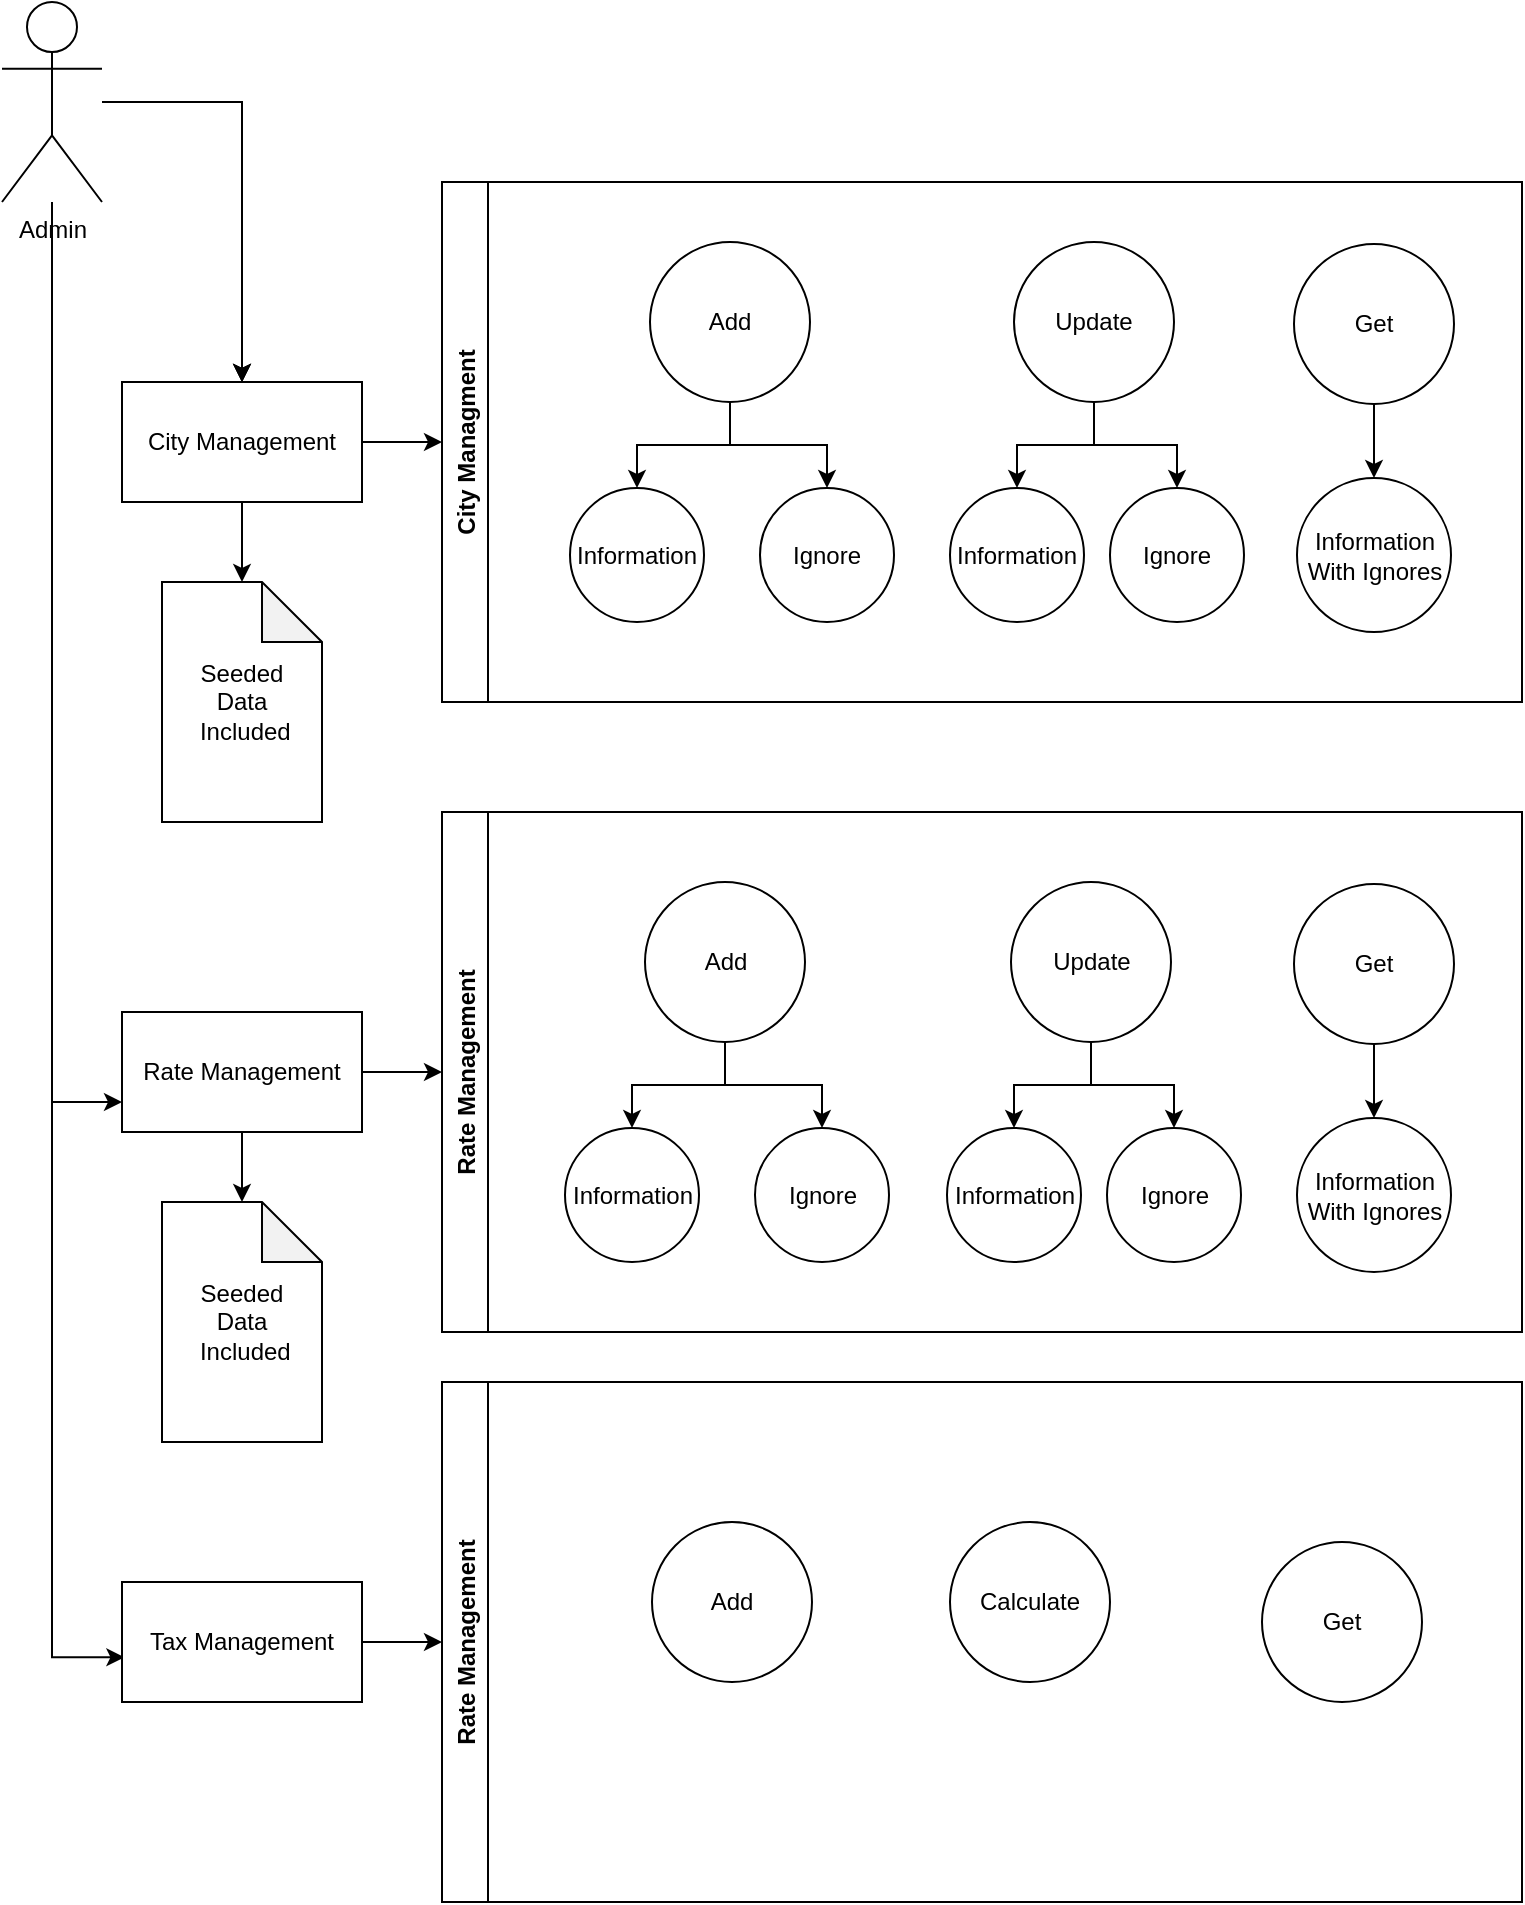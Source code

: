 <mxfile version="16.5.1" type="device"><diagram id="XLqmyFa2GfaUnLBV6Pem" name="Page-1"><mxGraphModel dx="1038" dy="641" grid="1" gridSize="10" guides="1" tooltips="1" connect="1" arrows="1" fold="1" page="1" pageScale="1" pageWidth="850" pageHeight="1100" math="0" shadow="0"><root><mxCell id="0"/><mxCell id="1" parent="0"/><mxCell id="VMYcTkZS1b84cFq2-l6k-50" style="edgeStyle=orthogonalEdgeStyle;rounded=0;orthogonalLoop=1;jettySize=auto;html=1;" edge="1" parent="1" source="VMYcTkZS1b84cFq2-l6k-1" target="VMYcTkZS1b84cFq2-l6k-2"><mxGeometry relative="1" as="geometry"/></mxCell><mxCell id="VMYcTkZS1b84cFq2-l6k-58" value="" style="edgeStyle=orthogonalEdgeStyle;rounded=0;orthogonalLoop=1;jettySize=auto;html=1;" edge="1" parent="1" source="VMYcTkZS1b84cFq2-l6k-1" target="VMYcTkZS1b84cFq2-l6k-2"><mxGeometry relative="1" as="geometry"/></mxCell><mxCell id="VMYcTkZS1b84cFq2-l6k-59" style="edgeStyle=orthogonalEdgeStyle;rounded=0;orthogonalLoop=1;jettySize=auto;html=1;entryX=0;entryY=0.75;entryDx=0;entryDy=0;" edge="1" parent="1" source="VMYcTkZS1b84cFq2-l6k-1" target="VMYcTkZS1b84cFq2-l6k-3"><mxGeometry relative="1" as="geometry"><Array as="points"><mxPoint x="45" y="660"/></Array></mxGeometry></mxCell><mxCell id="VMYcTkZS1b84cFq2-l6k-60" value="" style="edgeStyle=orthogonalEdgeStyle;rounded=0;orthogonalLoop=1;jettySize=auto;html=1;" edge="1" parent="1" source="VMYcTkZS1b84cFq2-l6k-1" target="VMYcTkZS1b84cFq2-l6k-2"><mxGeometry relative="1" as="geometry"/></mxCell><mxCell id="VMYcTkZS1b84cFq2-l6k-61" style="edgeStyle=orthogonalEdgeStyle;rounded=0;orthogonalLoop=1;jettySize=auto;html=1;entryX=0.01;entryY=0.627;entryDx=0;entryDy=0;entryPerimeter=0;" edge="1" parent="1" source="VMYcTkZS1b84cFq2-l6k-1" target="VMYcTkZS1b84cFq2-l6k-4"><mxGeometry relative="1" as="geometry"><Array as="points"><mxPoint x="45" y="938"/></Array></mxGeometry></mxCell><mxCell id="VMYcTkZS1b84cFq2-l6k-1" value="Admin" style="shape=umlActor;verticalLabelPosition=bottom;verticalAlign=top;html=1;outlineConnect=0;" vertex="1" parent="1"><mxGeometry x="20" y="110" width="50" height="100" as="geometry"/></mxCell><mxCell id="VMYcTkZS1b84cFq2-l6k-49" style="edgeStyle=orthogonalEdgeStyle;rounded=0;orthogonalLoop=1;jettySize=auto;html=1;exitX=1;exitY=0.5;exitDx=0;exitDy=0;entryX=0;entryY=0.5;entryDx=0;entryDy=0;" edge="1" parent="1" source="VMYcTkZS1b84cFq2-l6k-2" target="VMYcTkZS1b84cFq2-l6k-48"><mxGeometry relative="1" as="geometry"/></mxCell><mxCell id="VMYcTkZS1b84cFq2-l6k-63" style="edgeStyle=orthogonalEdgeStyle;rounded=0;orthogonalLoop=1;jettySize=auto;html=1;" edge="1" parent="1" source="VMYcTkZS1b84cFq2-l6k-2" target="VMYcTkZS1b84cFq2-l6k-62"><mxGeometry relative="1" as="geometry"/></mxCell><mxCell id="VMYcTkZS1b84cFq2-l6k-2" value="City Management" style="rounded=0;whiteSpace=wrap;html=1;" vertex="1" parent="1"><mxGeometry x="80" y="300" width="120" height="60" as="geometry"/></mxCell><mxCell id="VMYcTkZS1b84cFq2-l6k-53" style="edgeStyle=orthogonalEdgeStyle;rounded=0;orthogonalLoop=1;jettySize=auto;html=1;entryX=0;entryY=0.5;entryDx=0;entryDy=0;" edge="1" parent="1" source="VMYcTkZS1b84cFq2-l6k-3" target="VMYcTkZS1b84cFq2-l6k-52"><mxGeometry relative="1" as="geometry"/></mxCell><mxCell id="VMYcTkZS1b84cFq2-l6k-65" style="edgeStyle=orthogonalEdgeStyle;rounded=0;orthogonalLoop=1;jettySize=auto;html=1;" edge="1" parent="1" source="VMYcTkZS1b84cFq2-l6k-3" target="VMYcTkZS1b84cFq2-l6k-64"><mxGeometry relative="1" as="geometry"/></mxCell><mxCell id="VMYcTkZS1b84cFq2-l6k-3" value="Rate Management" style="rounded=0;whiteSpace=wrap;html=1;" vertex="1" parent="1"><mxGeometry x="80" y="615" width="120" height="60" as="geometry"/></mxCell><mxCell id="VMYcTkZS1b84cFq2-l6k-55" style="edgeStyle=orthogonalEdgeStyle;rounded=0;orthogonalLoop=1;jettySize=auto;html=1;" edge="1" parent="1" source="VMYcTkZS1b84cFq2-l6k-4" target="VMYcTkZS1b84cFq2-l6k-54"><mxGeometry relative="1" as="geometry"/></mxCell><mxCell id="VMYcTkZS1b84cFq2-l6k-4" value="Tax Management" style="rounded=0;whiteSpace=wrap;html=1;" vertex="1" parent="1"><mxGeometry x="80" y="900" width="120" height="60" as="geometry"/></mxCell><mxCell id="VMYcTkZS1b84cFq2-l6k-16" value="" style="edgeStyle=orthogonalEdgeStyle;rounded=0;orthogonalLoop=1;jettySize=auto;html=1;" edge="1" parent="1" source="VMYcTkZS1b84cFq2-l6k-9" target="VMYcTkZS1b84cFq2-l6k-15"><mxGeometry relative="1" as="geometry"/></mxCell><mxCell id="VMYcTkZS1b84cFq2-l6k-18" style="edgeStyle=orthogonalEdgeStyle;rounded=0;orthogonalLoop=1;jettySize=auto;html=1;" edge="1" parent="1" source="VMYcTkZS1b84cFq2-l6k-9" target="VMYcTkZS1b84cFq2-l6k-17"><mxGeometry relative="1" as="geometry"/></mxCell><mxCell id="VMYcTkZS1b84cFq2-l6k-9" value="Add" style="ellipse;whiteSpace=wrap;html=1;" vertex="1" parent="1"><mxGeometry x="344" y="230" width="80" height="80" as="geometry"/></mxCell><mxCell id="VMYcTkZS1b84cFq2-l6k-21" style="edgeStyle=orthogonalEdgeStyle;rounded=0;orthogonalLoop=1;jettySize=auto;html=1;entryX=0.5;entryY=0;entryDx=0;entryDy=0;" edge="1" parent="1" source="VMYcTkZS1b84cFq2-l6k-10" target="VMYcTkZS1b84cFq2-l6k-19"><mxGeometry relative="1" as="geometry"/></mxCell><mxCell id="VMYcTkZS1b84cFq2-l6k-22" style="edgeStyle=orthogonalEdgeStyle;rounded=0;orthogonalLoop=1;jettySize=auto;html=1;entryX=0.5;entryY=0;entryDx=0;entryDy=0;" edge="1" parent="1" source="VMYcTkZS1b84cFq2-l6k-10" target="VMYcTkZS1b84cFq2-l6k-20"><mxGeometry relative="1" as="geometry"/></mxCell><mxCell id="VMYcTkZS1b84cFq2-l6k-10" value="Update" style="ellipse;whiteSpace=wrap;html=1;" vertex="1" parent="1"><mxGeometry x="526" y="230" width="80" height="80" as="geometry"/></mxCell><mxCell id="VMYcTkZS1b84cFq2-l6k-24" style="edgeStyle=orthogonalEdgeStyle;rounded=0;orthogonalLoop=1;jettySize=auto;html=1;" edge="1" parent="1" source="VMYcTkZS1b84cFq2-l6k-11" target="VMYcTkZS1b84cFq2-l6k-23"><mxGeometry relative="1" as="geometry"/></mxCell><mxCell id="VMYcTkZS1b84cFq2-l6k-11" value="Get" style="ellipse;whiteSpace=wrap;html=1;" vertex="1" parent="1"><mxGeometry x="666" y="231" width="80" height="80" as="geometry"/></mxCell><mxCell id="VMYcTkZS1b84cFq2-l6k-15" value="Information" style="ellipse;whiteSpace=wrap;html=1;" vertex="1" parent="1"><mxGeometry x="304" y="353" width="67" height="67" as="geometry"/></mxCell><mxCell id="VMYcTkZS1b84cFq2-l6k-17" value="Ignore" style="ellipse;whiteSpace=wrap;html=1;" vertex="1" parent="1"><mxGeometry x="399" y="353" width="67" height="67" as="geometry"/></mxCell><mxCell id="VMYcTkZS1b84cFq2-l6k-19" value="Information" style="ellipse;whiteSpace=wrap;html=1;" vertex="1" parent="1"><mxGeometry x="494" y="353" width="67" height="67" as="geometry"/></mxCell><mxCell id="VMYcTkZS1b84cFq2-l6k-20" value="Ignore" style="ellipse;whiteSpace=wrap;html=1;" vertex="1" parent="1"><mxGeometry x="574" y="353" width="67" height="67" as="geometry"/></mxCell><mxCell id="VMYcTkZS1b84cFq2-l6k-23" value="Information&lt;br&gt;With Ignores" style="ellipse;whiteSpace=wrap;html=1;" vertex="1" parent="1"><mxGeometry x="667.5" y="348" width="77" height="77" as="geometry"/></mxCell><mxCell id="VMYcTkZS1b84cFq2-l6k-45" value="" style="group" vertex="1" connectable="0" parent="1"><mxGeometry x="301.5" y="550" width="162" height="190" as="geometry"/></mxCell><mxCell id="VMYcTkZS1b84cFq2-l6k-31" value="Add" style="ellipse;whiteSpace=wrap;html=1;" vertex="1" parent="VMYcTkZS1b84cFq2-l6k-45"><mxGeometry x="40" width="80" height="80" as="geometry"/></mxCell><mxCell id="VMYcTkZS1b84cFq2-l6k-37" value="Information" style="ellipse;whiteSpace=wrap;html=1;" vertex="1" parent="VMYcTkZS1b84cFq2-l6k-45"><mxGeometry y="123" width="67" height="67" as="geometry"/></mxCell><mxCell id="VMYcTkZS1b84cFq2-l6k-29" value="" style="edgeStyle=orthogonalEdgeStyle;rounded=0;orthogonalLoop=1;jettySize=auto;html=1;" edge="1" source="VMYcTkZS1b84cFq2-l6k-31" target="VMYcTkZS1b84cFq2-l6k-37" parent="VMYcTkZS1b84cFq2-l6k-45"><mxGeometry relative="1" as="geometry"/></mxCell><mxCell id="VMYcTkZS1b84cFq2-l6k-38" value="Ignore" style="ellipse;whiteSpace=wrap;html=1;" vertex="1" parent="VMYcTkZS1b84cFq2-l6k-45"><mxGeometry x="95" y="123" width="67" height="67" as="geometry"/></mxCell><mxCell id="VMYcTkZS1b84cFq2-l6k-30" style="edgeStyle=orthogonalEdgeStyle;rounded=0;orthogonalLoop=1;jettySize=auto;html=1;" edge="1" source="VMYcTkZS1b84cFq2-l6k-31" target="VMYcTkZS1b84cFq2-l6k-38" parent="VMYcTkZS1b84cFq2-l6k-45"><mxGeometry relative="1" as="geometry"/></mxCell><mxCell id="VMYcTkZS1b84cFq2-l6k-46" value="" style="group" vertex="1" connectable="0" parent="1"><mxGeometry x="492.5" y="550" width="147" height="190" as="geometry"/></mxCell><mxCell id="VMYcTkZS1b84cFq2-l6k-34" value="Update" style="ellipse;whiteSpace=wrap;html=1;" vertex="1" parent="VMYcTkZS1b84cFq2-l6k-46"><mxGeometry x="32" width="80" height="80" as="geometry"/></mxCell><mxCell id="VMYcTkZS1b84cFq2-l6k-39" value="Information" style="ellipse;whiteSpace=wrap;html=1;" vertex="1" parent="VMYcTkZS1b84cFq2-l6k-46"><mxGeometry y="123" width="67" height="67" as="geometry"/></mxCell><mxCell id="VMYcTkZS1b84cFq2-l6k-32" style="edgeStyle=orthogonalEdgeStyle;rounded=0;orthogonalLoop=1;jettySize=auto;html=1;entryX=0.5;entryY=0;entryDx=0;entryDy=0;" edge="1" source="VMYcTkZS1b84cFq2-l6k-34" target="VMYcTkZS1b84cFq2-l6k-39" parent="VMYcTkZS1b84cFq2-l6k-46"><mxGeometry relative="1" as="geometry"/></mxCell><mxCell id="VMYcTkZS1b84cFq2-l6k-40" value="Ignore" style="ellipse;whiteSpace=wrap;html=1;" vertex="1" parent="VMYcTkZS1b84cFq2-l6k-46"><mxGeometry x="80" y="123" width="67" height="67" as="geometry"/></mxCell><mxCell id="VMYcTkZS1b84cFq2-l6k-33" style="edgeStyle=orthogonalEdgeStyle;rounded=0;orthogonalLoop=1;jettySize=auto;html=1;entryX=0.5;entryY=0;entryDx=0;entryDy=0;" edge="1" source="VMYcTkZS1b84cFq2-l6k-34" target="VMYcTkZS1b84cFq2-l6k-40" parent="VMYcTkZS1b84cFq2-l6k-46"><mxGeometry relative="1" as="geometry"/></mxCell><mxCell id="VMYcTkZS1b84cFq2-l6k-48" value="City Managment" style="swimlane;horizontal=0;" vertex="1" parent="1"><mxGeometry x="240" y="200" width="540" height="260" as="geometry"/></mxCell><mxCell id="VMYcTkZS1b84cFq2-l6k-47" value="" style="group" vertex="1" connectable="0" parent="1"><mxGeometry x="666" y="551" width="80" height="194" as="geometry"/></mxCell><mxCell id="VMYcTkZS1b84cFq2-l6k-36" value="Get" style="ellipse;whiteSpace=wrap;html=1;" vertex="1" parent="VMYcTkZS1b84cFq2-l6k-47"><mxGeometry width="80" height="80" as="geometry"/></mxCell><mxCell id="VMYcTkZS1b84cFq2-l6k-41" value="Information&lt;br&gt;With Ignores" style="ellipse;whiteSpace=wrap;html=1;" vertex="1" parent="VMYcTkZS1b84cFq2-l6k-47"><mxGeometry x="1.5" y="117" width="77" height="77" as="geometry"/></mxCell><mxCell id="VMYcTkZS1b84cFq2-l6k-35" style="edgeStyle=orthogonalEdgeStyle;rounded=0;orthogonalLoop=1;jettySize=auto;html=1;" edge="1" source="VMYcTkZS1b84cFq2-l6k-36" target="VMYcTkZS1b84cFq2-l6k-41" parent="VMYcTkZS1b84cFq2-l6k-47"><mxGeometry relative="1" as="geometry"/></mxCell><mxCell id="VMYcTkZS1b84cFq2-l6k-52" value="Rate Management" style="swimlane;horizontal=0;" vertex="1" parent="1"><mxGeometry x="240" y="515" width="540" height="260" as="geometry"/></mxCell><mxCell id="VMYcTkZS1b84cFq2-l6k-54" value="Rate Management" style="swimlane;horizontal=0;" vertex="1" parent="1"><mxGeometry x="240" y="800" width="540" height="260" as="geometry"/></mxCell><mxCell id="VMYcTkZS1b84cFq2-l6k-42" value="Add" style="ellipse;whiteSpace=wrap;html=1;" vertex="1" parent="VMYcTkZS1b84cFq2-l6k-54"><mxGeometry x="105" y="70" width="80" height="80" as="geometry"/></mxCell><mxCell id="VMYcTkZS1b84cFq2-l6k-43" value="Calculate" style="ellipse;whiteSpace=wrap;html=1;" vertex="1" parent="VMYcTkZS1b84cFq2-l6k-54"><mxGeometry x="254" y="70" width="80" height="80" as="geometry"/></mxCell><mxCell id="VMYcTkZS1b84cFq2-l6k-44" value="Get" style="ellipse;whiteSpace=wrap;html=1;" vertex="1" parent="VMYcTkZS1b84cFq2-l6k-54"><mxGeometry x="410" y="80" width="80" height="80" as="geometry"/></mxCell><mxCell id="VMYcTkZS1b84cFq2-l6k-62" value="Seeded &lt;br&gt;Data&lt;br&gt;&amp;nbsp;Included" style="shape=note;whiteSpace=wrap;html=1;backgroundOutline=1;darkOpacity=0.05;" vertex="1" parent="1"><mxGeometry x="100" y="400" width="80" height="120" as="geometry"/></mxCell><mxCell id="VMYcTkZS1b84cFq2-l6k-64" value="Seeded &lt;br&gt;Data&lt;br&gt;&amp;nbsp;Included" style="shape=note;whiteSpace=wrap;html=1;backgroundOutline=1;darkOpacity=0.05;" vertex="1" parent="1"><mxGeometry x="100" y="710" width="80" height="120" as="geometry"/></mxCell></root></mxGraphModel></diagram></mxfile>